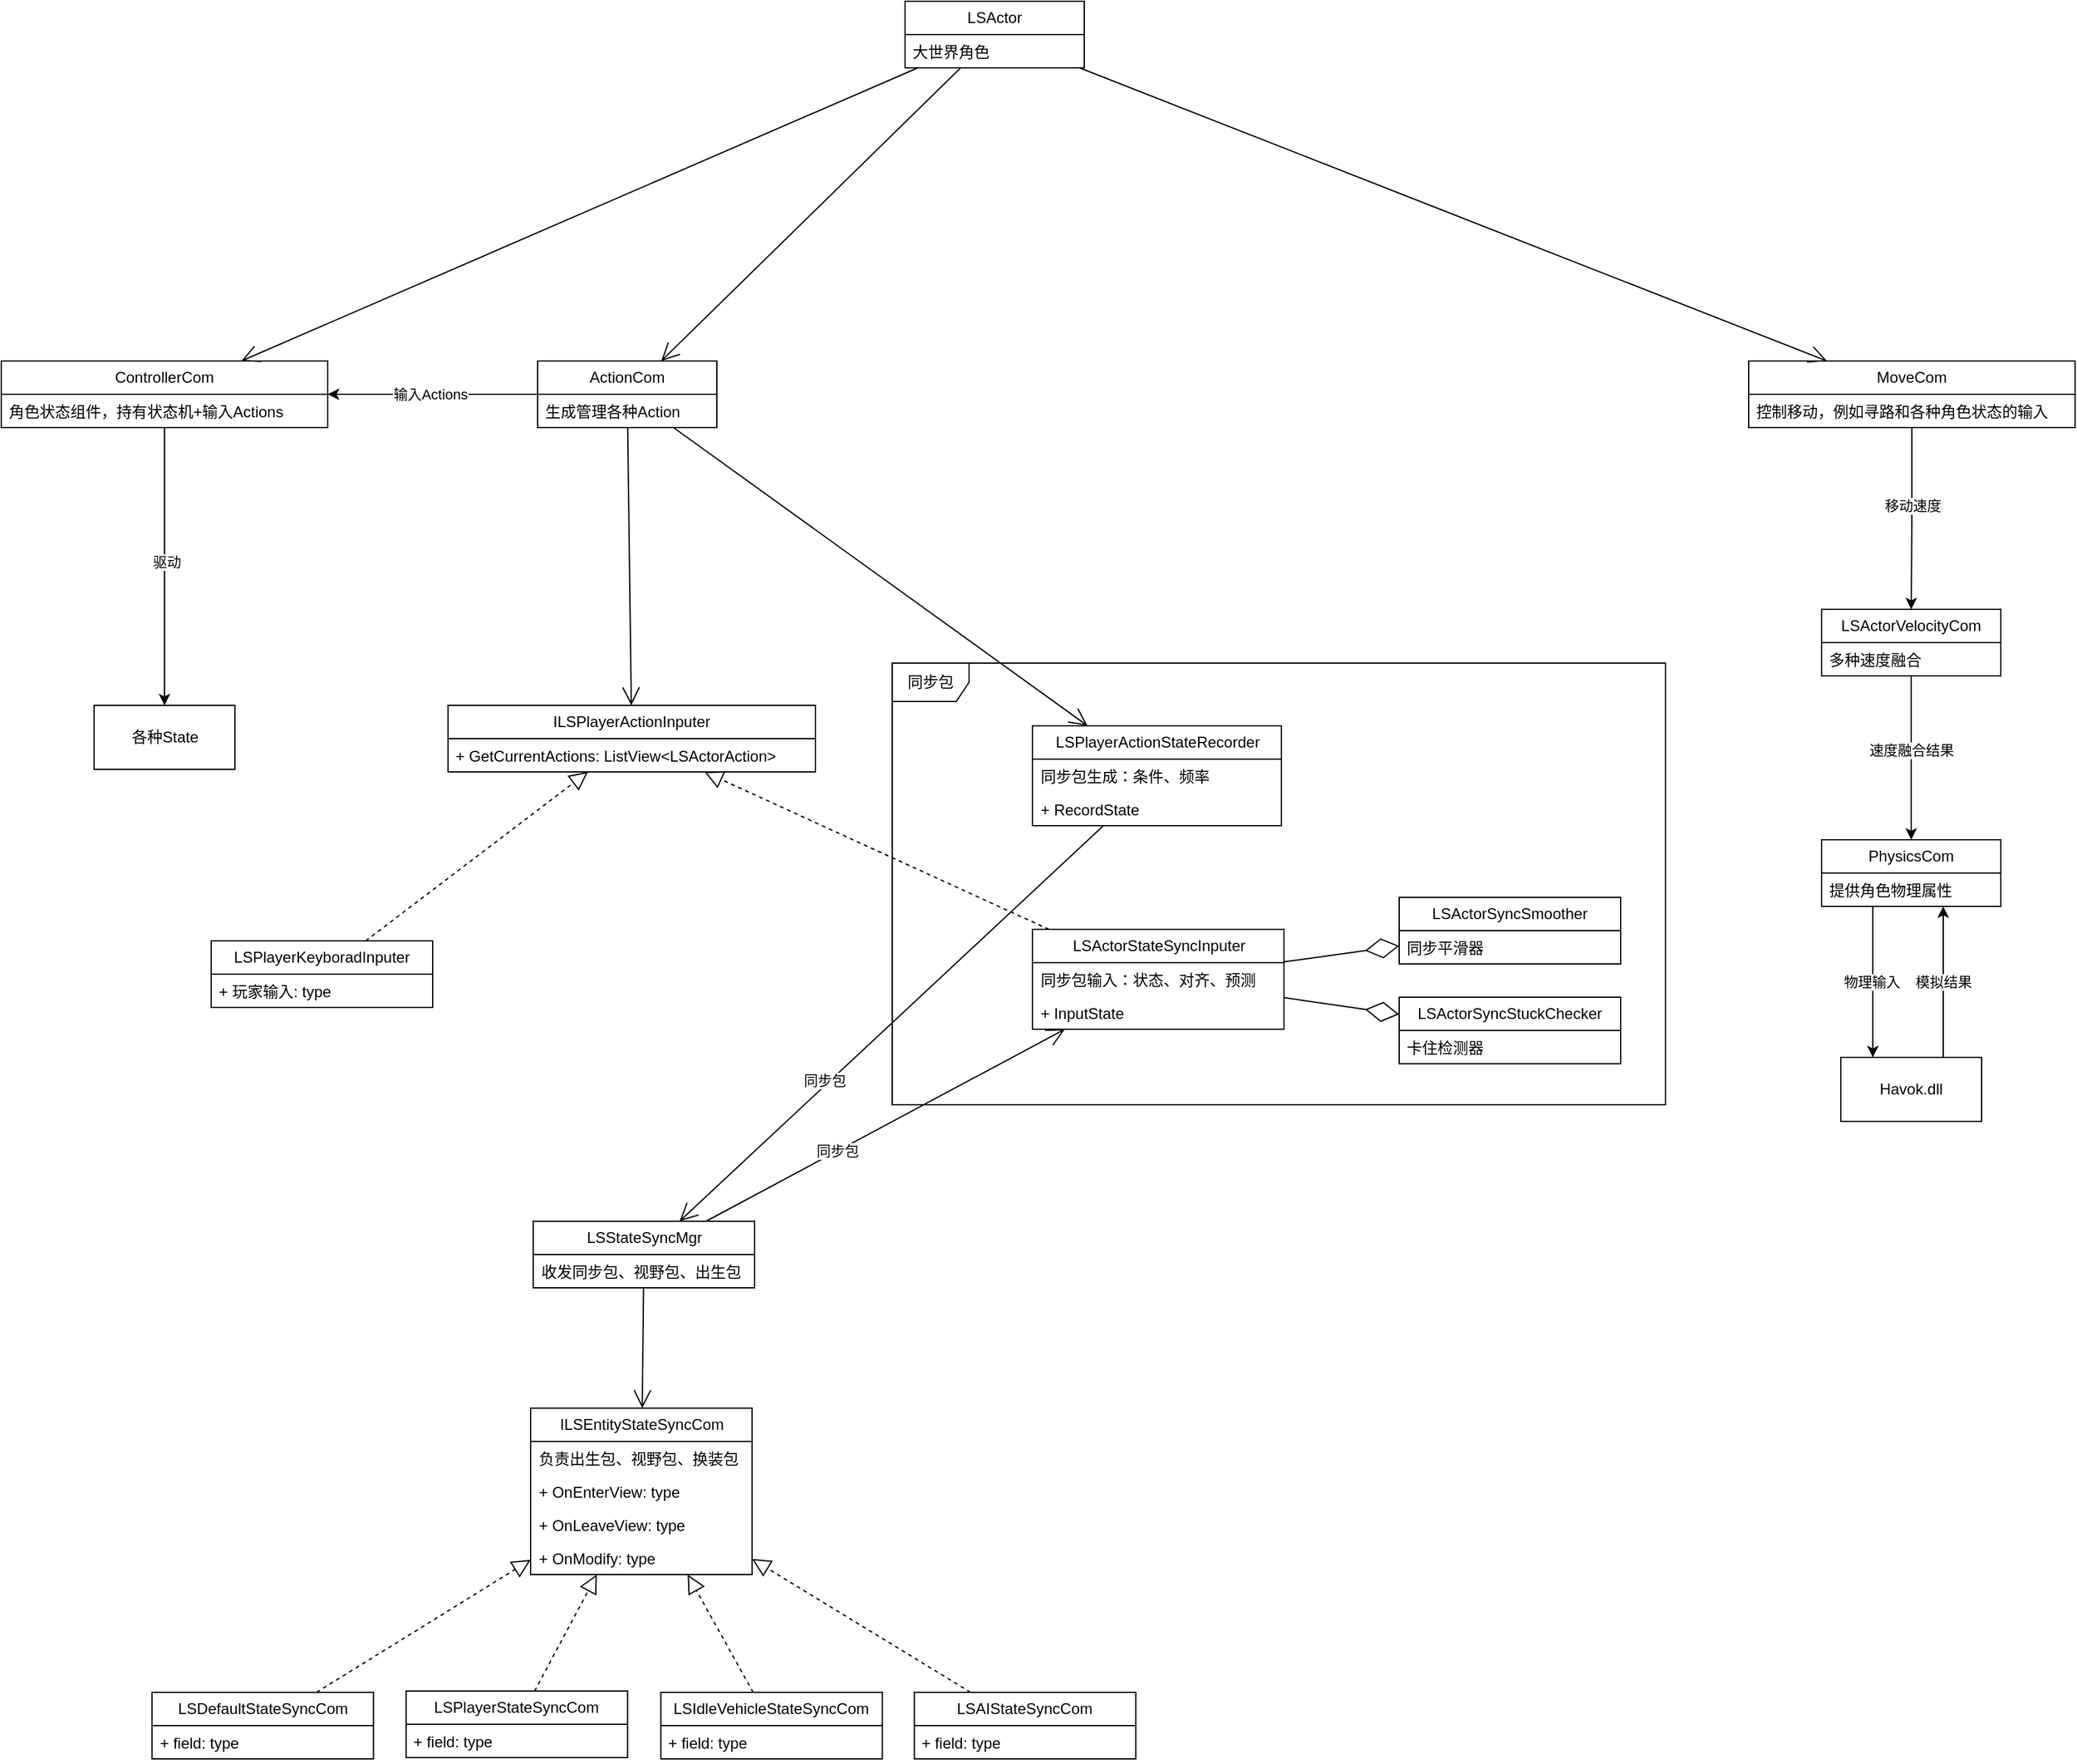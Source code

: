 <mxfile version="21.7.5" type="github">
  <diagram name="第 1 页" id="blZ6Hque6HxMYcn_j2YN">
    <mxGraphModel dx="3540" dy="1316" grid="0" gridSize="10" guides="1" tooltips="1" connect="1" arrows="1" fold="1" page="1" pageScale="1" pageWidth="827" pageHeight="1169" math="0" shadow="0">
      <root>
        <mxCell id="0" />
        <mxCell id="1" parent="0" />
        <mxCell id="QRKfj2_TiTvo_oE3qIy_-1" value="LSActor" style="swimlane;fontStyle=0;childLayout=stackLayout;horizontal=1;startSize=26;fillColor=none;horizontalStack=0;resizeParent=1;resizeParentMax=0;resizeLast=0;collapsible=1;marginBottom=0;whiteSpace=wrap;html=1;" vertex="1" parent="1">
          <mxGeometry x="569" y="410" width="140" height="52" as="geometry" />
        </mxCell>
        <mxCell id="QRKfj2_TiTvo_oE3qIy_-4" value="大世界角色" style="text;strokeColor=none;fillColor=none;align=left;verticalAlign=top;spacingLeft=4;spacingRight=4;overflow=hidden;rotatable=0;points=[[0,0.5],[1,0.5]];portConstraint=eastwest;whiteSpace=wrap;html=1;" vertex="1" parent="QRKfj2_TiTvo_oE3qIy_-1">
          <mxGeometry y="26" width="140" height="26" as="geometry" />
        </mxCell>
        <mxCell id="QRKfj2_TiTvo_oE3qIy_-87" style="edgeStyle=orthogonalEdgeStyle;rounded=0;orthogonalLoop=1;jettySize=auto;html=1;" edge="1" parent="1" source="QRKfj2_TiTvo_oE3qIy_-5" target="QRKfj2_TiTvo_oE3qIy_-80">
          <mxGeometry relative="1" as="geometry" />
        </mxCell>
        <mxCell id="QRKfj2_TiTvo_oE3qIy_-88" value="输入Actions" style="edgeLabel;html=1;align=center;verticalAlign=middle;resizable=0;points=[];" vertex="1" connectable="0" parent="QRKfj2_TiTvo_oE3qIy_-87">
          <mxGeometry x="0.024" relative="1" as="geometry">
            <mxPoint as="offset" />
          </mxGeometry>
        </mxCell>
        <mxCell id="QRKfj2_TiTvo_oE3qIy_-5" value="ActionCom" style="swimlane;fontStyle=0;childLayout=stackLayout;horizontal=1;startSize=26;fillColor=none;horizontalStack=0;resizeParent=1;resizeParentMax=0;resizeLast=0;collapsible=1;marginBottom=0;whiteSpace=wrap;html=1;" vertex="1" parent="1">
          <mxGeometry x="282" y="691" width="140" height="52" as="geometry" />
        </mxCell>
        <mxCell id="QRKfj2_TiTvo_oE3qIy_-6" value="生成管理各种Action" style="text;strokeColor=none;fillColor=none;align=left;verticalAlign=top;spacingLeft=4;spacingRight=4;overflow=hidden;rotatable=0;points=[[0,0.5],[1,0.5]];portConstraint=eastwest;whiteSpace=wrap;html=1;" vertex="1" parent="QRKfj2_TiTvo_oE3qIy_-5">
          <mxGeometry y="26" width="140" height="26" as="geometry" />
        </mxCell>
        <mxCell id="QRKfj2_TiTvo_oE3qIy_-11" value="ILSPlayerActionInputer" style="swimlane;fontStyle=0;childLayout=stackLayout;horizontal=1;startSize=26;fillColor=none;horizontalStack=0;resizeParent=1;resizeParentMax=0;resizeLast=0;collapsible=1;marginBottom=0;whiteSpace=wrap;html=1;" vertex="1" parent="1">
          <mxGeometry x="212" y="960" width="287" height="52" as="geometry" />
        </mxCell>
        <mxCell id="QRKfj2_TiTvo_oE3qIy_-12" value="+&amp;nbsp;GetCurrentActions&lt;span style=&quot;background-color: initial;&quot;&gt;: ListView&amp;lt;LSActorAction&amp;gt;&lt;/span&gt;" style="text;strokeColor=none;fillColor=none;align=left;verticalAlign=top;spacingLeft=4;spacingRight=4;overflow=hidden;rotatable=0;points=[[0,0.5],[1,0.5]];portConstraint=eastwest;whiteSpace=wrap;html=1;" vertex="1" parent="QRKfj2_TiTvo_oE3qIy_-11">
          <mxGeometry y="26" width="287" height="26" as="geometry" />
        </mxCell>
        <mxCell id="QRKfj2_TiTvo_oE3qIy_-20" value="LSPlayerKeyboradInputer" style="swimlane;fontStyle=0;childLayout=stackLayout;horizontal=1;startSize=26;fillColor=none;horizontalStack=0;resizeParent=1;resizeParentMax=0;resizeLast=0;collapsible=1;marginBottom=0;whiteSpace=wrap;html=1;" vertex="1" parent="1">
          <mxGeometry x="27" y="1144" width="173" height="52" as="geometry" />
        </mxCell>
        <mxCell id="QRKfj2_TiTvo_oE3qIy_-22" value="+ 玩家输入: type" style="text;strokeColor=none;fillColor=none;align=left;verticalAlign=top;spacingLeft=4;spacingRight=4;overflow=hidden;rotatable=0;points=[[0,0.5],[1,0.5]];portConstraint=eastwest;whiteSpace=wrap;html=1;" vertex="1" parent="QRKfj2_TiTvo_oE3qIy_-20">
          <mxGeometry y="26" width="173" height="26" as="geometry" />
        </mxCell>
        <mxCell id="QRKfj2_TiTvo_oE3qIy_-29" value="" style="endArrow=block;dashed=1;endFill=0;endSize=12;html=1;rounded=0;" edge="1" parent="1" source="QRKfj2_TiTvo_oE3qIy_-16" target="QRKfj2_TiTvo_oE3qIy_-11">
          <mxGeometry width="160" relative="1" as="geometry">
            <mxPoint x="467" y="864" as="sourcePoint" />
            <mxPoint x="627" y="864" as="targetPoint" />
          </mxGeometry>
        </mxCell>
        <mxCell id="QRKfj2_TiTvo_oE3qIy_-30" value="" style="endArrow=block;dashed=1;endFill=0;endSize=12;html=1;rounded=0;" edge="1" parent="1" source="QRKfj2_TiTvo_oE3qIy_-20" target="QRKfj2_TiTvo_oE3qIy_-11">
          <mxGeometry width="160" relative="1" as="geometry">
            <mxPoint x="325" y="1142" as="sourcePoint" />
            <mxPoint x="377" y="1078" as="targetPoint" />
          </mxGeometry>
        </mxCell>
        <mxCell id="QRKfj2_TiTvo_oE3qIy_-42" value="" style="endArrow=open;endFill=1;endSize=12;html=1;rounded=0;" edge="1" parent="1" source="QRKfj2_TiTvo_oE3qIy_-5" target="QRKfj2_TiTvo_oE3qIy_-11">
          <mxGeometry width="160" relative="1" as="geometry">
            <mxPoint x="332" y="715" as="sourcePoint" />
            <mxPoint x="492" y="715" as="targetPoint" />
          </mxGeometry>
        </mxCell>
        <mxCell id="QRKfj2_TiTvo_oE3qIy_-43" value="" style="endArrow=open;endFill=1;endSize=12;html=1;rounded=0;" edge="1" parent="1" source="QRKfj2_TiTvo_oE3qIy_-5" target="QRKfj2_TiTvo_oE3qIy_-133">
          <mxGeometry width="160" relative="1" as="geometry">
            <mxPoint x="313" y="805" as="sourcePoint" />
            <mxPoint x="723.655" y="969" as="targetPoint" />
          </mxGeometry>
        </mxCell>
        <mxCell id="QRKfj2_TiTvo_oE3qIy_-66" style="edgeStyle=orthogonalEdgeStyle;rounded=0;orthogonalLoop=1;jettySize=auto;html=1;" edge="1" parent="1" source="QRKfj2_TiTvo_oE3qIy_-44" target="QRKfj2_TiTvo_oE3qIy_-51">
          <mxGeometry relative="1" as="geometry" />
        </mxCell>
        <mxCell id="QRKfj2_TiTvo_oE3qIy_-68" value="移动速度" style="edgeLabel;html=1;align=center;verticalAlign=middle;resizable=0;points=[];" vertex="1" connectable="0" parent="QRKfj2_TiTvo_oE3qIy_-66">
          <mxGeometry x="-0.145" y="4" relative="1" as="geometry">
            <mxPoint x="-4" as="offset" />
          </mxGeometry>
        </mxCell>
        <mxCell id="QRKfj2_TiTvo_oE3qIy_-44" value="MoveCom" style="swimlane;fontStyle=0;childLayout=stackLayout;horizontal=1;startSize=26;fillColor=none;horizontalStack=0;resizeParent=1;resizeParentMax=0;resizeLast=0;collapsible=1;marginBottom=0;whiteSpace=wrap;html=1;" vertex="1" parent="1">
          <mxGeometry x="1228" y="691" width="255" height="52" as="geometry" />
        </mxCell>
        <mxCell id="QRKfj2_TiTvo_oE3qIy_-45" value="控制移动，例如寻路和各种角色状态的输入" style="text;strokeColor=none;fillColor=none;align=left;verticalAlign=top;spacingLeft=4;spacingRight=4;overflow=hidden;rotatable=0;points=[[0,0.5],[1,0.5]];portConstraint=eastwest;whiteSpace=wrap;html=1;" vertex="1" parent="QRKfj2_TiTvo_oE3qIy_-44">
          <mxGeometry y="26" width="255" height="26" as="geometry" />
        </mxCell>
        <mxCell id="QRKfj2_TiTvo_oE3qIy_-65" style="edgeStyle=orthogonalEdgeStyle;rounded=0;orthogonalLoop=1;jettySize=auto;html=1;" edge="1" parent="1" source="QRKfj2_TiTvo_oE3qIy_-51" target="QRKfj2_TiTvo_oE3qIy_-55">
          <mxGeometry relative="1" as="geometry" />
        </mxCell>
        <mxCell id="QRKfj2_TiTvo_oE3qIy_-74" value="速度融合结果" style="edgeLabel;html=1;align=center;verticalAlign=middle;resizable=0;points=[];" vertex="1" connectable="0" parent="QRKfj2_TiTvo_oE3qIy_-65">
          <mxGeometry x="-0.099" relative="1" as="geometry">
            <mxPoint as="offset" />
          </mxGeometry>
        </mxCell>
        <mxCell id="QRKfj2_TiTvo_oE3qIy_-51" value="LSActorVelocityCom" style="swimlane;fontStyle=0;childLayout=stackLayout;horizontal=1;startSize=26;fillColor=none;horizontalStack=0;resizeParent=1;resizeParentMax=0;resizeLast=0;collapsible=1;marginBottom=0;whiteSpace=wrap;html=1;" vertex="1" parent="1">
          <mxGeometry x="1285" y="885" width="140" height="52" as="geometry" />
        </mxCell>
        <mxCell id="QRKfj2_TiTvo_oE3qIy_-72" value="多种速度融合" style="text;strokeColor=none;fillColor=none;align=left;verticalAlign=top;spacingLeft=4;spacingRight=4;overflow=hidden;rotatable=0;points=[[0,0.5],[1,0.5]];portConstraint=eastwest;whiteSpace=wrap;html=1;" vertex="1" parent="QRKfj2_TiTvo_oE3qIy_-51">
          <mxGeometry y="26" width="140" height="26" as="geometry" />
        </mxCell>
        <mxCell id="QRKfj2_TiTvo_oE3qIy_-64" style="edgeStyle=orthogonalEdgeStyle;rounded=0;orthogonalLoop=1;jettySize=auto;html=1;" edge="1" parent="1" source="QRKfj2_TiTvo_oE3qIy_-55" target="QRKfj2_TiTvo_oE3qIy_-63">
          <mxGeometry relative="1" as="geometry">
            <Array as="points">
              <mxPoint x="1325" y="1178" />
              <mxPoint x="1325" y="1178" />
            </Array>
          </mxGeometry>
        </mxCell>
        <mxCell id="QRKfj2_TiTvo_oE3qIy_-75" value="物理输入" style="edgeLabel;html=1;align=center;verticalAlign=middle;resizable=0;points=[];" vertex="1" connectable="0" parent="QRKfj2_TiTvo_oE3qIy_-64">
          <mxGeometry x="-0.124" y="2" relative="1" as="geometry">
            <mxPoint x="-3" y="7" as="offset" />
          </mxGeometry>
        </mxCell>
        <mxCell id="QRKfj2_TiTvo_oE3qIy_-55" value="PhysicsCom" style="swimlane;fontStyle=0;childLayout=stackLayout;horizontal=1;startSize=26;fillColor=none;horizontalStack=0;resizeParent=1;resizeParentMax=0;resizeLast=0;collapsible=1;marginBottom=0;whiteSpace=wrap;html=1;" vertex="1" parent="1">
          <mxGeometry x="1285" y="1065" width="140" height="52" as="geometry" />
        </mxCell>
        <mxCell id="QRKfj2_TiTvo_oE3qIy_-58" value="提供角色物理属性" style="text;strokeColor=none;fillColor=none;align=left;verticalAlign=top;spacingLeft=4;spacingRight=4;overflow=hidden;rotatable=0;points=[[0,0.5],[1,0.5]];portConstraint=eastwest;whiteSpace=wrap;html=1;" vertex="1" parent="QRKfj2_TiTvo_oE3qIy_-55">
          <mxGeometry y="26" width="140" height="26" as="geometry" />
        </mxCell>
        <mxCell id="QRKfj2_TiTvo_oE3qIy_-77" style="edgeStyle=orthogonalEdgeStyle;rounded=0;orthogonalLoop=1;jettySize=auto;html=1;" edge="1" parent="1" source="QRKfj2_TiTvo_oE3qIy_-63" target="QRKfj2_TiTvo_oE3qIy_-55">
          <mxGeometry relative="1" as="geometry">
            <mxPoint x="1473.333" y="1128" as="targetPoint" />
            <Array as="points">
              <mxPoint x="1380" y="1175" />
              <mxPoint x="1380" y="1175" />
            </Array>
          </mxGeometry>
        </mxCell>
        <mxCell id="QRKfj2_TiTvo_oE3qIy_-78" value="模拟结果" style="edgeLabel;html=1;align=center;verticalAlign=middle;resizable=0;points=[];" vertex="1" connectable="0" parent="QRKfj2_TiTvo_oE3qIy_-77">
          <mxGeometry x="-0.011" y="1" relative="1" as="geometry">
            <mxPoint x="1" y="-1" as="offset" />
          </mxGeometry>
        </mxCell>
        <mxCell id="QRKfj2_TiTvo_oE3qIy_-63" value="Havok.dll" style="html=1;whiteSpace=wrap;" vertex="1" parent="1">
          <mxGeometry x="1300" y="1235" width="110" height="50" as="geometry" />
        </mxCell>
        <mxCell id="QRKfj2_TiTvo_oE3qIy_-84" style="edgeStyle=orthogonalEdgeStyle;rounded=0;orthogonalLoop=1;jettySize=auto;html=1;" edge="1" parent="1" source="QRKfj2_TiTvo_oE3qIy_-80" target="QRKfj2_TiTvo_oE3qIy_-83">
          <mxGeometry relative="1" as="geometry" />
        </mxCell>
        <mxCell id="QRKfj2_TiTvo_oE3qIy_-89" value="驱动" style="edgeLabel;html=1;align=center;verticalAlign=middle;resizable=0;points=[];" vertex="1" connectable="0" parent="QRKfj2_TiTvo_oE3qIy_-84">
          <mxGeometry x="-0.038" y="1" relative="1" as="geometry">
            <mxPoint as="offset" />
          </mxGeometry>
        </mxCell>
        <mxCell id="QRKfj2_TiTvo_oE3qIy_-80" value="ControllerCom" style="swimlane;fontStyle=0;childLayout=stackLayout;horizontal=1;startSize=26;fillColor=none;horizontalStack=0;resizeParent=1;resizeParentMax=0;resizeLast=0;collapsible=1;marginBottom=0;whiteSpace=wrap;html=1;" vertex="1" parent="1">
          <mxGeometry x="-137" y="691" width="255" height="52" as="geometry" />
        </mxCell>
        <mxCell id="QRKfj2_TiTvo_oE3qIy_-81" value="角色状态组件，持有状态机+输入Actions" style="text;strokeColor=none;fillColor=none;align=left;verticalAlign=top;spacingLeft=4;spacingRight=4;overflow=hidden;rotatable=0;points=[[0,0.5],[1,0.5]];portConstraint=eastwest;whiteSpace=wrap;html=1;" vertex="1" parent="QRKfj2_TiTvo_oE3qIy_-80">
          <mxGeometry y="26" width="255" height="26" as="geometry" />
        </mxCell>
        <mxCell id="QRKfj2_TiTvo_oE3qIy_-83" value="各种State" style="html=1;whiteSpace=wrap;" vertex="1" parent="1">
          <mxGeometry x="-64.5" y="960" width="110" height="50" as="geometry" />
        </mxCell>
        <mxCell id="QRKfj2_TiTvo_oE3qIy_-120" value="" style="endArrow=open;endFill=1;endSize=12;html=1;rounded=0;" edge="1" parent="1" source="QRKfj2_TiTvo_oE3qIy_-133" target="QRKfj2_TiTvo_oE3qIy_-90">
          <mxGeometry width="160" relative="1" as="geometry">
            <mxPoint x="732" y="1078" as="sourcePoint" />
            <mxPoint x="1028" y="1389" as="targetPoint" />
          </mxGeometry>
        </mxCell>
        <mxCell id="QRKfj2_TiTvo_oE3qIy_-121" value="同步包" style="edgeLabel;html=1;align=center;verticalAlign=middle;resizable=0;points=[];" vertex="1" connectable="0" parent="QRKfj2_TiTvo_oE3qIy_-120">
          <mxGeometry x="0.236" y="1" relative="1" as="geometry">
            <mxPoint x="-14" y="7" as="offset" />
          </mxGeometry>
        </mxCell>
        <mxCell id="QRKfj2_TiTvo_oE3qIy_-122" value="" style="endArrow=open;endFill=1;endSize=12;html=1;rounded=0;" edge="1" parent="1" source="QRKfj2_TiTvo_oE3qIy_-90" target="QRKfj2_TiTvo_oE3qIy_-16">
          <mxGeometry width="160" relative="1" as="geometry">
            <mxPoint x="748" y="1031" as="sourcePoint" />
            <mxPoint x="411" y="1397" as="targetPoint" />
          </mxGeometry>
        </mxCell>
        <mxCell id="QRKfj2_TiTvo_oE3qIy_-123" value="同步包" style="edgeLabel;html=1;align=center;verticalAlign=middle;resizable=0;points=[];" vertex="1" connectable="0" parent="QRKfj2_TiTvo_oE3qIy_-122">
          <mxGeometry x="0.236" y="1" relative="1" as="geometry">
            <mxPoint x="-71" y="38" as="offset" />
          </mxGeometry>
        </mxCell>
        <mxCell id="QRKfj2_TiTvo_oE3qIy_-140" value="" style="group" vertex="1" connectable="0" parent="1">
          <mxGeometry x="-19.25" y="1363" width="768.5" height="420" as="geometry" />
        </mxCell>
        <mxCell id="QRKfj2_TiTvo_oE3qIy_-137" value="LSAIStateSyncCom" style="swimlane;fontStyle=0;childLayout=stackLayout;horizontal=1;startSize=26;fillColor=none;horizontalStack=0;resizeParent=1;resizeParentMax=0;resizeLast=0;collapsible=1;marginBottom=0;whiteSpace=wrap;html=1;" vertex="1" parent="QRKfj2_TiTvo_oE3qIy_-140">
          <mxGeometry x="595.5" y="368" width="173" height="52" as="geometry" />
        </mxCell>
        <mxCell id="QRKfj2_TiTvo_oE3qIy_-138" value="+ field: type" style="text;strokeColor=none;fillColor=none;align=left;verticalAlign=top;spacingLeft=4;spacingRight=4;overflow=hidden;rotatable=0;points=[[0,0.5],[1,0.5]];portConstraint=eastwest;whiteSpace=wrap;html=1;" vertex="1" parent="QRKfj2_TiTvo_oE3qIy_-137">
          <mxGeometry y="26" width="173" height="26" as="geometry" />
        </mxCell>
        <mxCell id="QRKfj2_TiTvo_oE3qIy_-90" value="LSStateSyncMgr" style="swimlane;fontStyle=0;childLayout=stackLayout;horizontal=1;startSize=26;fillColor=none;horizontalStack=0;resizeParent=1;resizeParentMax=0;resizeLast=0;collapsible=1;marginBottom=0;whiteSpace=wrap;html=1;" vertex="1" parent="QRKfj2_TiTvo_oE3qIy_-140">
          <mxGeometry x="297.75" width="173" height="52" as="geometry" />
        </mxCell>
        <mxCell id="QRKfj2_TiTvo_oE3qIy_-91" value="收发同步包、视野包、出生包" style="text;strokeColor=none;fillColor=none;align=left;verticalAlign=top;spacingLeft=4;spacingRight=4;overflow=hidden;rotatable=0;points=[[0,0.5],[1,0.5]];portConstraint=eastwest;whiteSpace=wrap;html=1;" vertex="1" parent="QRKfj2_TiTvo_oE3qIy_-90">
          <mxGeometry y="26" width="173" height="26" as="geometry" />
        </mxCell>
        <mxCell id="QRKfj2_TiTvo_oE3qIy_-94" value="LSPlayerStateSyncCom" style="swimlane;fontStyle=0;childLayout=stackLayout;horizontal=1;startSize=26;fillColor=none;horizontalStack=0;resizeParent=1;resizeParentMax=0;resizeLast=0;collapsible=1;marginBottom=0;whiteSpace=wrap;html=1;" vertex="1" parent="QRKfj2_TiTvo_oE3qIy_-140">
          <mxGeometry x="198.5" y="367" width="173" height="52" as="geometry" />
        </mxCell>
        <mxCell id="QRKfj2_TiTvo_oE3qIy_-96" value="+ field: type" style="text;strokeColor=none;fillColor=none;align=left;verticalAlign=top;spacingLeft=4;spacingRight=4;overflow=hidden;rotatable=0;points=[[0,0.5],[1,0.5]];portConstraint=eastwest;whiteSpace=wrap;html=1;" vertex="1" parent="QRKfj2_TiTvo_oE3qIy_-94">
          <mxGeometry y="26" width="173" height="26" as="geometry" />
        </mxCell>
        <mxCell id="QRKfj2_TiTvo_oE3qIy_-98" value="LSDefaultStateSyncCom" style="swimlane;fontStyle=0;childLayout=stackLayout;horizontal=1;startSize=26;fillColor=none;horizontalStack=0;resizeParent=1;resizeParentMax=0;resizeLast=0;collapsible=1;marginBottom=0;whiteSpace=wrap;html=1;" vertex="1" parent="QRKfj2_TiTvo_oE3qIy_-140">
          <mxGeometry y="368" width="173" height="52" as="geometry" />
        </mxCell>
        <mxCell id="QRKfj2_TiTvo_oE3qIy_-100" value="+ field: type" style="text;strokeColor=none;fillColor=none;align=left;verticalAlign=top;spacingLeft=4;spacingRight=4;overflow=hidden;rotatable=0;points=[[0,0.5],[1,0.5]];portConstraint=eastwest;whiteSpace=wrap;html=1;" vertex="1" parent="QRKfj2_TiTvo_oE3qIy_-98">
          <mxGeometry y="26" width="173" height="26" as="geometry" />
        </mxCell>
        <mxCell id="QRKfj2_TiTvo_oE3qIy_-103" value="LSIdleVehicleStateSyncCom" style="swimlane;fontStyle=0;childLayout=stackLayout;horizontal=1;startSize=26;fillColor=none;horizontalStack=0;resizeParent=1;resizeParentMax=0;resizeLast=0;collapsible=1;marginBottom=0;whiteSpace=wrap;html=1;" vertex="1" parent="QRKfj2_TiTvo_oE3qIy_-140">
          <mxGeometry x="397.5" y="368" width="173" height="52" as="geometry" />
        </mxCell>
        <mxCell id="QRKfj2_TiTvo_oE3qIy_-105" value="+ field: type" style="text;strokeColor=none;fillColor=none;align=left;verticalAlign=top;spacingLeft=4;spacingRight=4;overflow=hidden;rotatable=0;points=[[0,0.5],[1,0.5]];portConstraint=eastwest;whiteSpace=wrap;html=1;" vertex="1" parent="QRKfj2_TiTvo_oE3qIy_-103">
          <mxGeometry y="26" width="173" height="26" as="geometry" />
        </mxCell>
        <mxCell id="QRKfj2_TiTvo_oE3qIy_-107" value="ILSEntityStateSyncCom" style="swimlane;fontStyle=0;childLayout=stackLayout;horizontal=1;startSize=26;fillColor=none;horizontalStack=0;resizeParent=1;resizeParentMax=0;resizeLast=0;collapsible=1;marginBottom=0;whiteSpace=wrap;html=1;" vertex="1" parent="QRKfj2_TiTvo_oE3qIy_-140">
          <mxGeometry x="295.75" y="146" width="173" height="130" as="geometry" />
        </mxCell>
        <mxCell id="QRKfj2_TiTvo_oE3qIy_-108" value="负责出生包、视野包、换装包" style="text;strokeColor=none;fillColor=none;align=left;verticalAlign=top;spacingLeft=4;spacingRight=4;overflow=hidden;rotatable=0;points=[[0,0.5],[1,0.5]];portConstraint=eastwest;whiteSpace=wrap;html=1;" vertex="1" parent="QRKfj2_TiTvo_oE3qIy_-107">
          <mxGeometry y="26" width="173" height="26" as="geometry" />
        </mxCell>
        <mxCell id="QRKfj2_TiTvo_oE3qIy_-109" value="+ OnEnterView: type" style="text;strokeColor=none;fillColor=none;align=left;verticalAlign=top;spacingLeft=4;spacingRight=4;overflow=hidden;rotatable=0;points=[[0,0.5],[1,0.5]];portConstraint=eastwest;whiteSpace=wrap;html=1;" vertex="1" parent="QRKfj2_TiTvo_oE3qIy_-107">
          <mxGeometry y="52" width="173" height="26" as="geometry" />
        </mxCell>
        <mxCell id="QRKfj2_TiTvo_oE3qIy_-110" value="+ OnLeaveView: type" style="text;strokeColor=none;fillColor=none;align=left;verticalAlign=top;spacingLeft=4;spacingRight=4;overflow=hidden;rotatable=0;points=[[0,0.5],[1,0.5]];portConstraint=eastwest;whiteSpace=wrap;html=1;" vertex="1" parent="QRKfj2_TiTvo_oE3qIy_-107">
          <mxGeometry y="78" width="173" height="26" as="geometry" />
        </mxCell>
        <mxCell id="QRKfj2_TiTvo_oE3qIy_-116" value="+ OnModify: type" style="text;strokeColor=none;fillColor=none;align=left;verticalAlign=top;spacingLeft=4;spacingRight=4;overflow=hidden;rotatable=0;points=[[0,0.5],[1,0.5]];portConstraint=eastwest;whiteSpace=wrap;html=1;" vertex="1" parent="QRKfj2_TiTvo_oE3qIy_-107">
          <mxGeometry y="104" width="173" height="26" as="geometry" />
        </mxCell>
        <mxCell id="QRKfj2_TiTvo_oE3qIy_-111" value="" style="endArrow=block;dashed=1;endFill=0;endSize=12;html=1;rounded=0;" edge="1" parent="QRKfj2_TiTvo_oE3qIy_-140" source="QRKfj2_TiTvo_oE3qIy_-98" target="QRKfj2_TiTvo_oE3qIy_-107">
          <mxGeometry width="160" relative="1" as="geometry">
            <mxPoint x="555.75" y="18" as="sourcePoint" />
            <mxPoint x="715.75" y="18" as="targetPoint" />
          </mxGeometry>
        </mxCell>
        <mxCell id="QRKfj2_TiTvo_oE3qIy_-112" value="" style="endArrow=block;dashed=1;endFill=0;endSize=12;html=1;rounded=0;" edge="1" parent="QRKfj2_TiTvo_oE3qIy_-140" source="QRKfj2_TiTvo_oE3qIy_-103" target="QRKfj2_TiTvo_oE3qIy_-107">
          <mxGeometry width="160" relative="1" as="geometry">
            <mxPoint x="178.75" y="355" as="sourcePoint" />
            <mxPoint x="316.75" y="260" as="targetPoint" />
          </mxGeometry>
        </mxCell>
        <mxCell id="QRKfj2_TiTvo_oE3qIy_-113" value="" style="endArrow=block;dashed=1;endFill=0;endSize=12;html=1;rounded=0;" edge="1" parent="QRKfj2_TiTvo_oE3qIy_-140" source="QRKfj2_TiTvo_oE3qIy_-94" target="QRKfj2_TiTvo_oE3qIy_-107">
          <mxGeometry width="160" relative="1" as="geometry">
            <mxPoint x="188.75" y="365" as="sourcePoint" />
            <mxPoint x="326.75" y="270" as="targetPoint" />
          </mxGeometry>
        </mxCell>
        <mxCell id="QRKfj2_TiTvo_oE3qIy_-115" value="" style="endArrow=open;endFill=1;endSize=12;html=1;rounded=0;" edge="1" parent="QRKfj2_TiTvo_oE3qIy_-140" source="QRKfj2_TiTvo_oE3qIy_-90" target="QRKfj2_TiTvo_oE3qIy_-107">
          <mxGeometry width="160" relative="1" as="geometry">
            <mxPoint x="567.75" y="-19" as="sourcePoint" />
            <mxPoint x="727.75" y="-19" as="targetPoint" />
          </mxGeometry>
        </mxCell>
        <mxCell id="QRKfj2_TiTvo_oE3qIy_-139" value="" style="endArrow=block;dashed=1;endFill=0;endSize=12;html=1;rounded=0;" edge="1" parent="QRKfj2_TiTvo_oE3qIy_-140" source="QRKfj2_TiTvo_oE3qIy_-137" target="QRKfj2_TiTvo_oE3qIy_-107">
          <mxGeometry width="160" relative="1" as="geometry">
            <mxPoint x="604.25" y="351" as="sourcePoint" />
            <mxPoint x="479.25" y="274" as="targetPoint" />
          </mxGeometry>
        </mxCell>
        <mxCell id="QRKfj2_TiTvo_oE3qIy_-143" value="" style="endArrow=open;endFill=1;endSize=12;html=1;rounded=0;" edge="1" parent="1" source="QRKfj2_TiTvo_oE3qIy_-1" target="QRKfj2_TiTvo_oE3qIy_-5">
          <mxGeometry width="160" relative="1" as="geometry">
            <mxPoint x="675" y="1021" as="sourcePoint" />
            <mxPoint x="835" y="1021" as="targetPoint" />
          </mxGeometry>
        </mxCell>
        <mxCell id="QRKfj2_TiTvo_oE3qIy_-144" value="" style="endArrow=open;endFill=1;endSize=12;html=1;rounded=0;" edge="1" parent="1" source="QRKfj2_TiTvo_oE3qIy_-1" target="QRKfj2_TiTvo_oE3qIy_-80">
          <mxGeometry width="160" relative="1" as="geometry">
            <mxPoint x="622" y="472" as="sourcePoint" />
            <mxPoint x="389" y="701" as="targetPoint" />
          </mxGeometry>
        </mxCell>
        <mxCell id="QRKfj2_TiTvo_oE3qIy_-145" value="" style="endArrow=open;endFill=1;endSize=12;html=1;rounded=0;" edge="1" parent="1" source="QRKfj2_TiTvo_oE3qIy_-1" target="QRKfj2_TiTvo_oE3qIy_-44">
          <mxGeometry width="160" relative="1" as="geometry">
            <mxPoint x="622" y="472" as="sourcePoint" />
            <mxPoint x="389" y="701" as="targetPoint" />
          </mxGeometry>
        </mxCell>
        <mxCell id="QRKfj2_TiTvo_oE3qIy_-154" value="" style="group" vertex="1" connectable="0" parent="1">
          <mxGeometry x="559" y="927" width="604" height="345" as="geometry" />
        </mxCell>
        <mxCell id="QRKfj2_TiTvo_oE3qIy_-16" value="LSActorStateSyncInputer" style="swimlane;fontStyle=0;childLayout=stackLayout;horizontal=1;startSize=26;fillColor=none;horizontalStack=0;resizeParent=1;resizeParentMax=0;resizeLast=0;collapsible=1;marginBottom=0;whiteSpace=wrap;html=1;" vertex="1" parent="QRKfj2_TiTvo_oE3qIy_-154">
          <mxGeometry x="109.5" y="208" width="196.5" height="78" as="geometry" />
        </mxCell>
        <mxCell id="QRKfj2_TiTvo_oE3qIy_-17" value="同步包输入：状态、对齐、预测" style="text;strokeColor=none;fillColor=none;align=left;verticalAlign=top;spacingLeft=4;spacingRight=4;overflow=hidden;rotatable=0;points=[[0,0.5],[1,0.5]];portConstraint=eastwest;whiteSpace=wrap;html=1;" vertex="1" parent="QRKfj2_TiTvo_oE3qIy_-16">
          <mxGeometry y="26" width="196.5" height="26" as="geometry" />
        </mxCell>
        <mxCell id="QRKfj2_TiTvo_oE3qIy_-19" value="+ InputState" style="text;strokeColor=none;fillColor=none;align=left;verticalAlign=top;spacingLeft=4;spacingRight=4;overflow=hidden;rotatable=0;points=[[0,0.5],[1,0.5]];portConstraint=eastwest;whiteSpace=wrap;html=1;" vertex="1" parent="QRKfj2_TiTvo_oE3qIy_-16">
          <mxGeometry y="52" width="196.5" height="26" as="geometry" />
        </mxCell>
        <mxCell id="QRKfj2_TiTvo_oE3qIy_-49" value="同步包" style="shape=umlFrame;whiteSpace=wrap;html=1;pointerEvents=0;movable=1;resizable=1;rotatable=1;deletable=1;editable=1;locked=0;connectable=1;" vertex="1" parent="QRKfj2_TiTvo_oE3qIy_-154">
          <mxGeometry width="604" height="345" as="geometry" />
        </mxCell>
        <mxCell id="QRKfj2_TiTvo_oE3qIy_-133" value="LSPlayerActionStateRecorder" style="swimlane;fontStyle=0;childLayout=stackLayout;horizontal=1;startSize=26;fillColor=none;horizontalStack=0;resizeParent=1;resizeParentMax=0;resizeLast=0;collapsible=1;marginBottom=0;whiteSpace=wrap;html=1;" vertex="1" parent="QRKfj2_TiTvo_oE3qIy_-154">
          <mxGeometry x="109.5" y="49" width="194.5" height="78" as="geometry" />
        </mxCell>
        <mxCell id="QRKfj2_TiTvo_oE3qIy_-134" value="同步包生成：条件、频率" style="text;strokeColor=none;fillColor=none;align=left;verticalAlign=top;spacingLeft=4;spacingRight=4;overflow=hidden;rotatable=0;points=[[0,0.5],[1,0.5]];portConstraint=eastwest;whiteSpace=wrap;html=1;" vertex="1" parent="QRKfj2_TiTvo_oE3qIy_-133">
          <mxGeometry y="26" width="194.5" height="26" as="geometry" />
        </mxCell>
        <mxCell id="QRKfj2_TiTvo_oE3qIy_-135" value="+ RecordState" style="text;strokeColor=none;fillColor=none;align=left;verticalAlign=top;spacingLeft=4;spacingRight=4;overflow=hidden;rotatable=0;points=[[0,0.5],[1,0.5]];portConstraint=eastwest;whiteSpace=wrap;html=1;" vertex="1" parent="QRKfj2_TiTvo_oE3qIy_-133">
          <mxGeometry y="52" width="194.5" height="26" as="geometry" />
        </mxCell>
        <mxCell id="QRKfj2_TiTvo_oE3qIy_-147" value="LSActorSyncSmoother" style="swimlane;fontStyle=0;childLayout=stackLayout;horizontal=1;startSize=26;fillColor=none;horizontalStack=0;resizeParent=1;resizeParentMax=0;resizeLast=0;collapsible=1;marginBottom=0;whiteSpace=wrap;html=1;" vertex="1" parent="QRKfj2_TiTvo_oE3qIy_-154">
          <mxGeometry x="396" y="183" width="173" height="52" as="geometry" />
        </mxCell>
        <mxCell id="QRKfj2_TiTvo_oE3qIy_-148" value="同步平滑器" style="text;strokeColor=none;fillColor=none;align=left;verticalAlign=top;spacingLeft=4;spacingRight=4;overflow=hidden;rotatable=0;points=[[0,0.5],[1,0.5]];portConstraint=eastwest;whiteSpace=wrap;html=1;" vertex="1" parent="QRKfj2_TiTvo_oE3qIy_-147">
          <mxGeometry y="26" width="173" height="26" as="geometry" />
        </mxCell>
        <mxCell id="QRKfj2_TiTvo_oE3qIy_-150" value="LSActorSyncStuckChecker" style="swimlane;fontStyle=0;childLayout=stackLayout;horizontal=1;startSize=26;fillColor=none;horizontalStack=0;resizeParent=1;resizeParentMax=0;resizeLast=0;collapsible=1;marginBottom=0;whiteSpace=wrap;html=1;" vertex="1" parent="QRKfj2_TiTvo_oE3qIy_-154">
          <mxGeometry x="396" y="261" width="173" height="52" as="geometry" />
        </mxCell>
        <mxCell id="QRKfj2_TiTvo_oE3qIy_-151" value="卡住检测器" style="text;strokeColor=none;fillColor=none;align=left;verticalAlign=top;spacingLeft=4;spacingRight=4;overflow=hidden;rotatable=0;points=[[0,0.5],[1,0.5]];portConstraint=eastwest;whiteSpace=wrap;html=1;" vertex="1" parent="QRKfj2_TiTvo_oE3qIy_-150">
          <mxGeometry y="26" width="173" height="26" as="geometry" />
        </mxCell>
        <mxCell id="QRKfj2_TiTvo_oE3qIy_-152" value="" style="endArrow=diamondThin;endFill=0;endSize=24;html=1;rounded=0;" edge="1" parent="QRKfj2_TiTvo_oE3qIy_-154" source="QRKfj2_TiTvo_oE3qIy_-16" target="QRKfj2_TiTvo_oE3qIy_-147">
          <mxGeometry width="160" relative="1" as="geometry">
            <mxPoint x="116" y="94" as="sourcePoint" />
            <mxPoint x="276" y="94" as="targetPoint" />
          </mxGeometry>
        </mxCell>
        <mxCell id="QRKfj2_TiTvo_oE3qIy_-153" value="" style="endArrow=diamondThin;endFill=0;endSize=24;html=1;rounded=0;" edge="1" parent="QRKfj2_TiTvo_oE3qIy_-154" source="QRKfj2_TiTvo_oE3qIy_-16" target="QRKfj2_TiTvo_oE3qIy_-150">
          <mxGeometry width="160" relative="1" as="geometry">
            <mxPoint x="293" y="246" as="sourcePoint" />
            <mxPoint x="406" y="230" as="targetPoint" />
          </mxGeometry>
        </mxCell>
      </root>
    </mxGraphModel>
  </diagram>
</mxfile>

